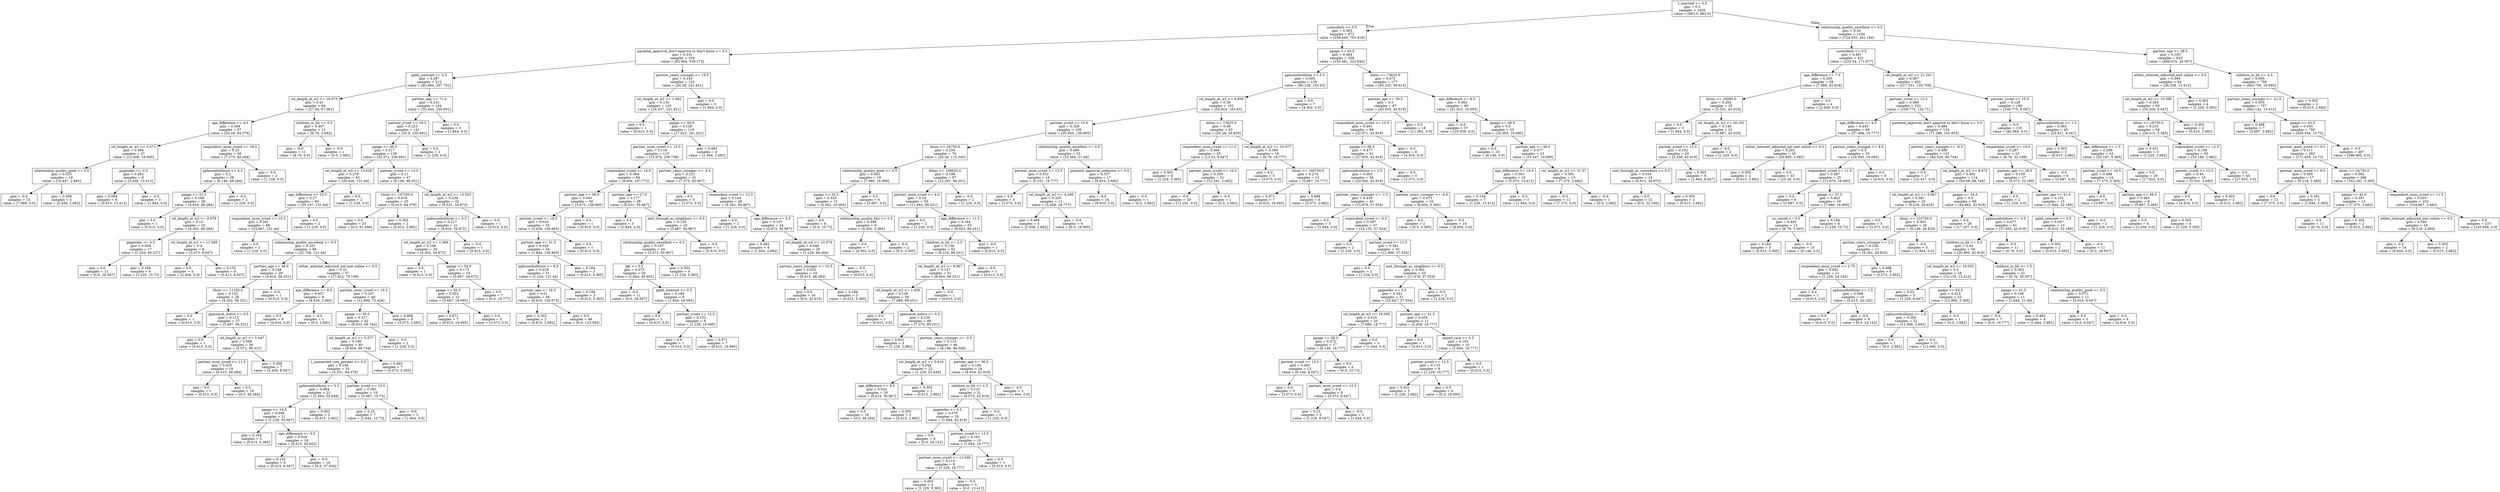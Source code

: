 digraph Tree {
node [shape=box] ;
0 [label="1_married <= 0.5\ngini = 0.5\nsamples = 1926\nvalue = [963.0, 963.0]"] ;
1 [label="coresident <= 0.5\ngini = 0.363\nsamples = 672\nvalue = [238.445, 761.816]"] ;
0 -> 1 [labeldistance=2.5, labelangle=45, headlabel="True"] ;
2 [label="parental_approval_don't approve or don't know <= 0.5\ngini = 0.231\nsamples = 336\nvalue = [82.964, 539.173]"] ;
1 -> 2 ;
3 [label="pphh_internet <= 0.5\ngini = 0.287\nsamples = 213\nvalue = [62.684, 297.752]"] ;
2 -> 3 ;
4 [label="rel_length_at_w2 <= 16.073\ngini = 0.41\nsamples = 69\nvalue = [27.04, 67.061]"] ;
3 -> 4 ;
5 [label="age_difference <= 4.5\ngini = 0.364\nsamples = 57\nvalue = [20.28, 64.379]"] ;
4 -> 5 ;
6 [label="rel_length_at_w2 <= 5.071\ngini = 0.494\nsamples = 27\nvalue = [12.906, 16.095]"] ;
5 -> 6 ;
7 [label="relationship_quality_good <= 0.5\ngini = 0.325\nsamples = 18\nvalue = [10.447, 2.682]"] ;
6 -> 7 ;
8 [label="gini = -0.0\nsamples = 13\nvalue = [7.989, 0.0]"] ;
7 -> 8 ;
9 [label="gini = 0.499\nsamples = 5\nvalue = [2.458, 2.682]"] ;
7 -> 9 ;
10 [label="ppgender <= 0.5\ngini = 0.262\nsamples = 9\nvalue = [2.458, 13.412]"] ;
6 -> 10 ;
11 [label="gini = 0.084\nsamples = 6\nvalue = [0.615, 13.412]"] ;
10 -> 11 ;
12 [label="gini = -0.0\nsamples = 3\nvalue = [1.844, 0.0]"] ;
10 -> 12 ;
13 [label="respondent_mom_yrsed <= 18.0\ngini = 0.23\nsamples = 30\nvalue = [7.375, 48.284]"] ;
5 -> 13 ;
14 [label="pphouseholdsize <= 4.5\ngini = 0.2\nsamples = 28\nvalue = [6.146, 48.284]"] ;
13 -> 14 ;
15 [label="ppage <= 31.5\ngini = 0.168\nsamples = 26\nvalue = [4.916, 48.284]"] ;
14 -> 15 ;
16 [label="gini = 0.0\nsamples = 1\nvalue = [0.615, 0.0]"] ;
15 -> 16 ;
17 [label="rel_length_at_w2 <= 8.078\ngini = 0.15\nsamples = 25\nvalue = [4.302, 48.284]"] ;
15 -> 17 ;
18 [label="ppgender <= 0.5\ngini = 0.058\nsamples = 17\nvalue = [1.229, 40.237]"] ;
17 -> 18 ;
19 [label="gini = 0.0\nsamples = 11\nvalue = [0.0, 29.507]"] ;
18 -> 19 ;
20 [label="gini = 0.184\nsamples = 6\nvalue = [1.229, 10.73]"] ;
18 -> 20 ;
21 [label="rel_length_at_w2 <= 11.568\ngini = 0.4\nsamples = 8\nvalue = [3.073, 8.047]"] ;
17 -> 21 ;
22 [label="gini = 0.0\nsamples = 4\nvalue = [2.458, 0.0]"] ;
21 -> 22 ;
23 [label="gini = 0.132\nsamples = 4\nvalue = [0.615, 8.047]"] ;
21 -> 23 ;
24 [label="gini = -0.0\nsamples = 2\nvalue = [1.229, 0.0]"] ;
14 -> 24 ;
25 [label="gini = -0.0\nsamples = 2\nvalue = [1.229, 0.0]"] ;
13 -> 25 ;
26 [label="children_in_hh <= 0.5\ngini = 0.407\nsamples = 12\nvalue = [6.76, 2.682]"] ;
4 -> 26 ;
27 [label="gini = -0.0\nsamples = 11\nvalue = [6.76, 0.0]"] ;
26 -> 27 ;
28 [label="gini = -0.0\nsamples = 1\nvalue = [0.0, 2.682]"] ;
26 -> 28 ;
29 [label="partner_age <= 71.0\ngini = 0.232\nsamples = 144\nvalue = [35.644, 230.691]"] ;
3 -> 29 ;
30 [label="partner_yrsed <= 18.5\ngini = 0.223\nsamples = 141\nvalue = [33.8, 230.691]"] ;
29 -> 30 ;
31 [label="ppage <= 40.5\ngini = 0.217\nsamples = 139\nvalue = [32.571, 230.691]"] ;
30 -> 31 ;
32 [label="rel_length_at_w2 <= 13.618\ngini = 0.279\nsamples = 92\nvalue = [26.426, 131.44]"] ;
31 -> 32 ;
33 [label="age_difference <= 15.5\ngini = 0.27\nsamples = 90\nvalue = [25.197, 131.44]"] ;
32 -> 33 ;
34 [label="respondent_mom_yrsed <= 10.5\ngini = 0.261\nsamples = 88\nvalue = [23.967, 131.44]"] ;
33 -> 34 ;
35 [label="gini = 0.0\nsamples = 2\nvalue = [1.229, 0.0]"] ;
34 -> 35 ;
36 [label="relationship_quality_excellent <= 0.5\ngini = 0.251\nsamples = 86\nvalue = [22.738, 131.44]"] ;
34 -> 36 ;
37 [label="partner_age <= 48.0\ngini = 0.148\nsamples = 29\nvalue = [4.916, 56.331]"] ;
36 -> 37 ;
38 [label="hhinc <= 11250.0\ngini = 0.132\nsamples = 28\nvalue = [4.302, 56.331]"] ;
37 -> 38 ;
39 [label="gini = 0.0\nsamples = 1\nvalue = [0.615, 0.0]"] ;
38 -> 39 ;
40 [label="ppmsacat_metro <= 0.5\ngini = 0.115\nsamples = 27\nvalue = [3.687, 56.331]"] ;
38 -> 40 ;
41 [label="gini = 0.0\nsamples = 1\nvalue = [0.615, 0.0]"] ;
40 -> 41 ;
42 [label="rel_length_at_w2 <= 5.047\ngini = 0.098\nsamples = 26\nvalue = [3.073, 56.331]"] ;
40 -> 42 ;
43 [label="partner_mom_yrsed <= 11.5\ngini = 0.025\nsamples = 19\nvalue = [0.615, 48.284]"] ;
42 -> 43 ;
44 [label="gini = 0.0\nsamples = 1\nvalue = [0.615, 0.0]"] ;
43 -> 44 ;
45 [label="gini = 0.0\nsamples = 18\nvalue = [0.0, 48.284]"] ;
43 -> 45 ;
46 [label="gini = 0.358\nsamples = 7\nvalue = [2.458, 8.047]"] ;
42 -> 46 ;
47 [label="gini = -0.0\nsamples = 1\nvalue = [0.615, 0.0]"] ;
37 -> 47 ;
48 [label="either_internet_adjusted_not met online <= 0.5\ngini = 0.31\nsamples = 57\nvalue = [17.822, 75.109]"] ;
36 -> 48 ;
49 [label="age_difference <= 9.5\ngini = 0.457\nsamples = 9\nvalue = [4.916, 2.682]"] ;
48 -> 49 ;
50 [label="gini = 0.0\nsamples = 8\nvalue = [4.916, 0.0]"] ;
49 -> 50 ;
51 [label="gini = -0.0\nsamples = 1\nvalue = [0.0, 2.682]"] ;
49 -> 51 ;
52 [label="partner_mom_yrsed <= 16.5\ngini = 0.257\nsamples = 48\nvalue = [12.906, 72.426]"] ;
48 -> 52 ;
53 [label="ppage <= 30.0\ngini = 0.217\nsamples = 42\nvalue = [9.833, 69.744]"] ;
52 -> 53 ;
54 [label="rel_length_at_w2 <= 5.077\ngini = 0.196\nsamples = 40\nvalue = [8.604, 69.744]"] ;
53 -> 54 ;
55 [label="1_unmarried_rom_partner <= 0.5\ngini = 0.146\nsamples = 33\nvalue = [5.531, 64.379]"] ;
54 -> 55 ;
56 [label="pphouseholdsize <= 5.5\ngini = 0.064\nsamples = 23\nvalue = [1.844, 53.649]"] ;
55 -> 56 ;
57 [label="ppage <= 19.5\ngini = 0.046\nsamples = 21\nvalue = [1.229, 50.967]"] ;
56 -> 57 ;
58 [label="gini = 0.184\nsamples = 3\nvalue = [0.615, 5.365]"] ;
57 -> 58 ;
59 [label="age_difference <= 0.5\ngini = 0.026\nsamples = 18\nvalue = [0.615, 45.602]"] ;
57 -> 59 ;
60 [label="gini = 0.132\nsamples = 4\nvalue = [0.615, 8.047]"] ;
59 -> 60 ;
61 [label="gini = -0.0\nsamples = 14\nvalue = [0.0, 37.554]"] ;
59 -> 61 ;
62 [label="gini = 0.303\nsamples = 2\nvalue = [0.615, 2.682]"] ;
56 -> 62 ;
63 [label="partner_yrsed <= 15.0\ngini = 0.381\nsamples = 10\nvalue = [3.687, 10.73]"] ;
55 -> 63 ;
64 [label="gini = 0.25\nsamples = 7\nvalue = [1.844, 10.73]"] ;
63 -> 64 ;
65 [label="gini = -0.0\nsamples = 3\nvalue = [1.844, 0.0]"] ;
63 -> 65 ;
66 [label="gini = 0.463\nsamples = 7\nvalue = [3.073, 5.365]"] ;
54 -> 66 ;
67 [label="gini = -0.0\nsamples = 2\nvalue = [1.229, 0.0]"] ;
53 -> 67 ;
68 [label="gini = 0.498\nsamples = 6\nvalue = [3.073, 2.682]"] ;
52 -> 68 ;
69 [label="gini = 0.0\nsamples = 2\nvalue = [1.229, 0.0]"] ;
33 -> 69 ;
70 [label="gini = 0.0\nsamples = 2\nvalue = [1.229, 0.0]"] ;
32 -> 70 ;
71 [label="partner_yrsed <= 13.5\ngini = 0.11\nsamples = 47\nvalue = [6.146, 99.251]"] ;
31 -> 71 ;
72 [label="hhinc <= 137250.0\ngini = 0.019\nsamples = 25\nvalue = [0.615, 64.379]"] ;
71 -> 72 ;
73 [label="gini = 0.0\nsamples = 23\nvalue = [0.0, 61.696]"] ;
72 -> 73 ;
74 [label="gini = 0.303\nsamples = 2\nvalue = [0.615, 2.682]"] ;
72 -> 74 ;
75 [label="rel_length_at_w2 <= 13.553\ngini = 0.236\nsamples = 22\nvalue = [5.531, 34.872]"] ;
71 -> 75 ;
76 [label="pphouseholdsize <= 4.5\ngini = 0.217\nsamples = 21\nvalue = [4.916, 34.872]"] ;
75 -> 76 ;
77 [label="rel_length_at_w2 <= 1.306\ngini = 0.196\nsamples = 20\nvalue = [4.302, 34.872]"] ;
76 -> 77 ;
78 [label="gini = 0.0\nsamples = 1\nvalue = [0.615, 0.0]"] ;
77 -> 78 ;
79 [label="ppage <= 54.5\ngini = 0.173\nsamples = 19\nvalue = [3.687, 34.872]"] ;
77 -> 79 ;
80 [label="ppage <= 50.5\ngini = 0.303\nsamples = 12\nvalue = [3.687, 16.095]"] ;
79 -> 80 ;
81 [label="gini = 0.071\nsamples = 7\nvalue = [0.615, 16.095]"] ;
80 -> 81 ;
82 [label="gini = 0.0\nsamples = 5\nvalue = [3.073, 0.0]"] ;
80 -> 82 ;
83 [label="gini = 0.0\nsamples = 7\nvalue = [0.0, 18.777]"] ;
79 -> 83 ;
84 [label="gini = -0.0\nsamples = 1\nvalue = [0.615, 0.0]"] ;
76 -> 84 ;
85 [label="gini = -0.0\nsamples = 1\nvalue = [0.615, 0.0]"] ;
75 -> 85 ;
86 [label="gini = 0.0\nsamples = 2\nvalue = [1.229, 0.0]"] ;
30 -> 86 ;
87 [label="gini = 0.0\nsamples = 3\nvalue = [1.844, 0.0]"] ;
29 -> 87 ;
88 [label="partner_years_younger <= 19.5\ngini = 0.143\nsamples = 123\nvalue = [20.28, 241.421]"] ;
2 -> 88 ;
89 [label="rel_length_at_w2 <= 1.062\ngini = 0.132\nsamples = 120\nvalue = [18.437, 241.421]"] ;
88 -> 89 ;
90 [label="gini = 0.0\nsamples = 1\nvalue = [0.615, 0.0]"] ;
89 -> 90 ;
91 [label="ppage <= 59.0\ngini = 0.128\nsamples = 119\nvalue = [17.822, 241.421]"] ;
89 -> 91 ;
92 [label="partner_mom_yrsed <= 13.5\ngini = 0.118\nsamples = 115\nvalue = [15.978, 238.738]"] ;
91 -> 92 ;
93 [label="respondent_yrsed <= 15.0\ngini = 0.084\nsamples = 84\nvalue = [8.604, 187.772]"] ;
92 -> 93 ;
94 [label="partner_age <= 56.5\ngini = 0.043\nsamples = 56\nvalue = [3.073, 136.805]"] ;
93 -> 94 ;
95 [label="partner_yrsed <= 18.5\ngini = 0.035\nsamples = 55\nvalue = [2.458, 136.805]"] ;
94 -> 95 ;
96 [label="partner_age <= 51.5\ngini = 0.026\nsamples = 54\nvalue = [1.844, 136.805]"] ;
95 -> 96 ;
97 [label="pphouseholdsize <= 6.5\ngini = 0.018\nsamples = 51\nvalue = [1.229, 131.44]"] ;
96 -> 97 ;
98 [label="partner_age <= 18.5\ngini = 0.01\nsamples = 48\nvalue = [0.615, 126.075]"] ;
97 -> 98 ;
99 [label="gini = 0.303\nsamples = 2\nvalue = [0.615, 2.682]"] ;
98 -> 99 ;
100 [label="gini = 0.0\nsamples = 46\nvalue = [0.0, 123.393]"] ;
98 -> 100 ;
101 [label="gini = 0.184\nsamples = 3\nvalue = [0.615, 5.365]"] ;
97 -> 101 ;
102 [label="gini = 0.184\nsamples = 3\nvalue = [0.615, 5.365]"] ;
96 -> 102 ;
103 [label="gini = 0.0\nsamples = 1\nvalue = [0.615, 0.0]"] ;
95 -> 103 ;
104 [label="gini = 0.0\nsamples = 1\nvalue = [0.615, 0.0]"] ;
94 -> 104 ;
105 [label="partner_age <= 27.0\ngini = 0.177\nsamples = 28\nvalue = [5.531, 50.967]"] ;
93 -> 105 ;
106 [label="gini = 0.0\nsamples = 3\nvalue = [1.844, 0.0]"] ;
105 -> 106 ;
107 [label="met_through_as_neighbors <= 0.5\ngini = 0.126\nsamples = 25\nvalue = [3.687, 50.967]"] ;
105 -> 107 ;
108 [label="relationship_quality_excellent <= 0.5\ngini = 0.107\nsamples = 24\nvalue = [3.073, 50.967]"] ;
107 -> 108 ;
109 [label="lgb <= 0.5\ngini = 0.075\nsamples = 20\nvalue = [1.844, 45.602]"] ;
108 -> 109 ;
110 [label="gini = -0.0\nsamples = 11\nvalue = [0.0, 29.507]"] ;
109 -> 110 ;
111 [label="pphh_internet <= 0.5\ngini = 0.184\nsamples = 9\nvalue = [1.844, 16.095]"] ;
109 -> 111 ;
112 [label="gini = 0.0\nsamples = 1\nvalue = [0.615, 0.0]"] ;
111 -> 112 ;
113 [label="partner_yrsed <= 12.5\ngini = 0.132\nsamples = 8\nvalue = [1.229, 16.095]"] ;
111 -> 113 ;
114 [label="gini = 0.0\nsamples = 1\nvalue = [0.615, 0.0]"] ;
113 -> 114 ;
115 [label="gini = 0.071\nsamples = 7\nvalue = [0.615, 16.095]"] ;
113 -> 115 ;
116 [label="gini = 0.303\nsamples = 4\nvalue = [1.229, 5.365]"] ;
108 -> 116 ;
117 [label="gini = -0.0\nsamples = 1\nvalue = [0.615, 0.0]"] ;
107 -> 117 ;
118 [label="partner_years_younger <= -4.5\ngini = 0.221\nsamples = 31\nvalue = [7.375, 50.967]"] ;
92 -> 118 ;
119 [label="gini = 0.0\nsamples = 5\nvalue = [3.073, 0.0]"] ;
118 -> 119 ;
120 [label="respondent_yrsed <= 12.5\ngini = 0.144\nsamples = 26\nvalue = [4.302, 50.967]"] ;
118 -> 120 ;
121 [label="gini = 0.0\nsamples = 2\nvalue = [1.229, 0.0]"] ;
120 -> 121 ;
122 [label="age_difference <= 0.5\ngini = 0.107\nsamples = 24\nvalue = [3.073, 50.967]"] ;
120 -> 122 ;
123 [label="gini = 0.483\nsamples = 4\nvalue = [1.844, 2.682]"] ;
122 -> 123 ;
124 [label="rel_length_at_w2 <= 10.574\ngini = 0.048\nsamples = 20\nvalue = [1.229, 48.284]"] ;
122 -> 124 ;
125 [label="partner_years_younger <= 10.5\ngini = 0.025\nsamples = 19\nvalue = [0.615, 48.284]"] ;
124 -> 125 ;
126 [label="gini = 0.0\nsamples = 16\nvalue = [0.0, 42.919]"] ;
125 -> 126 ;
127 [label="gini = 0.184\nsamples = 3\nvalue = [0.615, 5.365]"] ;
125 -> 127 ;
128 [label="gini = -0.0\nsamples = 1\nvalue = [0.615, 0.0]"] ;
124 -> 128 ;
129 [label="gini = 0.483\nsamples = 4\nvalue = [1.844, 2.682]"] ;
91 -> 129 ;
130 [label="gini = 0.0\nsamples = 3\nvalue = [1.844, 0.0]"] ;
88 -> 130 ;
131 [label="ppage <= 43.5\ngini = 0.484\nsamples = 336\nvalue = [155.481, 222.643]"] ;
1 -> 131 ;
132 [label="pphouseholdsize <= 5.5\ngini = 0.393\nsamples = 159\nvalue = [60.226, 163.63]"] ;
131 -> 132 ;
133 [label="rel_length_at_w2 <= 8.959\ngini = 0.38\nsamples = 152\nvalue = [55.924, 163.63]"] ;
132 -> 133 ;
134 [label="partner_yrsed <= 15.0\ngini = 0.328\nsamples = 109\nvalue = [35.644, 136.805]"] ;
133 -> 134 ;
135 [label="hhinc <= 34750.0\ngini = 0.254\nsamples = 76\nvalue = [20.28, 115.345]"] ;
134 -> 135 ;
136 [label="relationship_quality_good <= 0.5\ngini = 0.443\nsamples = 19\nvalue = [7.989, 16.095]"] ;
135 -> 136 ;
137 [label="ppage <= 25.5\ngini = 0.333\nsamples = 13\nvalue = [4.302, 16.095]"] ;
136 -> 137 ;
138 [label="gini = 0.0\nsamples = 4\nvalue = [0.0, 10.73]"] ;
137 -> 138 ;
139 [label="relationship_quality_fair <= 0.5\ngini = 0.494\nsamples = 9\nvalue = [4.302, 5.365]"] ;
137 -> 139 ;
140 [label="gini = 0.0\nsamples = 7\nvalue = [4.302, 0.0]"] ;
139 -> 140 ;
141 [label="gini = -0.0\nsamples = 2\nvalue = [0.0, 5.365]"] ;
139 -> 141 ;
142 [label="gini = 0.0\nsamples = 6\nvalue = [3.687, 0.0]"] ;
136 -> 142 ;
143 [label="hhinc <= 168625.0\ngini = 0.196\nsamples = 57\nvalue = [12.291, 99.251]"] ;
135 -> 143 ;
144 [label="partner_mom_yrsed <= 4.0\ngini = 0.18\nsamples = 55\nvalue = [11.062, 99.251]"] ;
143 -> 144 ;
145 [label="gini = 0.0\nsamples = 2\nvalue = [1.229, 0.0]"] ;
144 -> 145 ;
146 [label="age_difference <= 11.5\ngini = 0.164\nsamples = 53\nvalue = [9.833, 99.251]"] ;
144 -> 146 ;
147 [label="children_in_hh <= 2.5\ngini = 0.156\nsamples = 52\nvalue = [9.218, 99.251]"] ;
146 -> 147 ;
148 [label="rel_length_at_w2 <= 8.067\ngini = 0.147\nsamples = 51\nvalue = [8.604, 99.251]"] ;
147 -> 148 ;
149 [label="rel_length_at_w2 <= 1.456\ngini = 0.138\nsamples = 50\nvalue = [7.989, 99.251]"] ;
148 -> 149 ;
150 [label="gini = 0.0\nsamples = 1\nvalue = [0.615, 0.0]"] ;
149 -> 150 ;
151 [label="ppmsacat_metro <= 0.5\ngini = 0.129\nsamples = 49\nvalue = [7.375, 99.251]"] ;
149 -> 151 ;
152 [label="gini = 0.431\nsamples = 3\nvalue = [1.229, 2.682]"] ;
151 -> 152 ;
153 [label="partner_years_younger <= -0.5\ngini = 0.113\nsamples = 46\nvalue = [6.146, 96.568]"] ;
151 -> 153 ;
154 [label="rel_length_at_w2 <= 5.616\ngini = 0.044\nsamples = 22\nvalue = [1.229, 53.649]"] ;
153 -> 154 ;
155 [label="age_difference <= 8.5\ngini = 0.024\nsamples = 20\nvalue = [0.615, 50.967]"] ;
154 -> 155 ;
156 [label="gini = 0.0\nsamples = 18\nvalue = [0.0, 48.284]"] ;
155 -> 156 ;
157 [label="gini = 0.303\nsamples = 2\nvalue = [0.615, 2.682]"] ;
155 -> 157 ;
158 [label="gini = 0.303\nsamples = 2\nvalue = [0.615, 2.682]"] ;
154 -> 158 ;
159 [label="partner_age <= 36.0\ngini = 0.184\nsamples = 24\nvalue = [4.916, 42.919]"] ;
153 -> 159 ;
160 [label="children_in_hh <= 1.5\ngini = 0.125\nsamples = 21\nvalue = [3.073, 42.919]"] ;
159 -> 160 ;
161 [label="ppgender <= 0.5\ngini = 0.079\nsamples = 19\nvalue = [1.844, 42.919]"] ;
160 -> 161 ;
162 [label="gini = 0.0\nsamples = 9\nvalue = [0.0, 24.142]"] ;
161 -> 162 ;
163 [label="partner_yrsed <= 13.5\ngini = 0.163\nsamples = 10\nvalue = [1.844, 18.777]"] ;
161 -> 163 ;
164 [label="partner_mom_yrsed <= 12.548\ngini = 0.115\nsamples = 9\nvalue = [1.229, 18.777]"] ;
163 -> 164 ;
165 [label="gini = 0.303\nsamples = 4\nvalue = [1.229, 5.365]"] ;
164 -> 165 ;
166 [label="gini = -0.0\nsamples = 5\nvalue = [0.0, 13.412]"] ;
164 -> 166 ;
167 [label="gini = 0.0\nsamples = 1\nvalue = [0.615, 0.0]"] ;
163 -> 167 ;
168 [label="gini = -0.0\nsamples = 2\nvalue = [1.229, 0.0]"] ;
160 -> 168 ;
169 [label="gini = -0.0\nsamples = 3\nvalue = [1.844, 0.0]"] ;
159 -> 169 ;
170 [label="gini = -0.0\nsamples = 1\nvalue = [0.615, 0.0]"] ;
148 -> 170 ;
171 [label="gini = -0.0\nsamples = 1\nvalue = [0.615, 0.0]"] ;
147 -> 171 ;
172 [label="gini = -0.0\nsamples = 1\nvalue = [0.615, 0.0]"] ;
146 -> 172 ;
173 [label="gini = -0.0\nsamples = 2\nvalue = [1.229, 0.0]"] ;
143 -> 173 ;
174 [label="relationship_quality_excellent <= 0.5\ngini = 0.486\nsamples = 33\nvalue = [15.364, 21.46]"] ;
134 -> 174 ;
175 [label="partner_mom_yrsed <= 12.5\ngini = 0.352\nsamples = 16\nvalue = [5.531, 18.777]"] ;
174 -> 175 ;
176 [label="gini = 0.0\nsamples = 5\nvalue = [3.073, 0.0]"] ;
175 -> 176 ;
177 [label="rel_length_at_w2 <= 4.299\ngini = 0.205\nsamples = 11\nvalue = [2.458, 18.777]"] ;
175 -> 177 ;
178 [label="gini = 0.499\nsamples = 5\nvalue = [2.458, 2.682]"] ;
177 -> 178 ;
179 [label="gini = -0.0\nsamples = 6\nvalue = [0.0, 16.095]"] ;
177 -> 179 ;
180 [label="parental_approval_unknown <= 0.5\ngini = 0.337\nsamples = 17\nvalue = [9.833, 2.682]"] ;
174 -> 180 ;
181 [label="gini = -0.0\nsamples = 16\nvalue = [9.833, 0.0]"] ;
180 -> 181 ;
182 [label="gini = -0.0\nsamples = 1\nvalue = [0.0, 2.682]"] ;
180 -> 182 ;
183 [label="hhinc <= 73625.0\ngini = 0.49\nsamples = 43\nvalue = [20.28, 26.825]"] ;
133 -> 183 ;
184 [label="respondent_mom_yrsed <= 11.5\ngini = 0.468\nsamples = 25\nvalue = [13.52, 8.047]"] ;
183 -> 184 ;
185 [label="gini = 0.303\nsamples = 4\nvalue = [1.229, 5.365]"] ;
184 -> 185 ;
186 [label="partner_mom_yrsed <= 16.5\ngini = 0.294\nsamples = 21\nvalue = [12.291, 2.682]"] ;
184 -> 186 ;
187 [label="gini = -0.0\nsamples = 20\nvalue = [12.291, 0.0]"] ;
186 -> 187 ;
188 [label="gini = -0.0\nsamples = 1\nvalue = [0.0, 2.682]"] ;
186 -> 188 ;
189 [label="rel_length_at_w2 <= 10.077\ngini = 0.389\nsamples = 18\nvalue = [6.76, 18.777]"] ;
183 -> 189 ;
190 [label="gini = 0.0\nsamples = 5\nvalue = [3.073, 0.0]"] ;
189 -> 190 ;
191 [label="hhinc <= 149750.0\ngini = 0.274\nsamples = 13\nvalue = [3.687, 18.777]"] ;
189 -> 191 ;
192 [label="gini = 0.071\nsamples = 7\nvalue = [0.615, 16.095]"] ;
191 -> 192 ;
193 [label="gini = 0.498\nsamples = 6\nvalue = [3.073, 2.682]"] ;
191 -> 193 ;
194 [label="gini = 0.0\nsamples = 7\nvalue = [4.302, 0.0]"] ;
132 -> 194 ;
195 [label="hhinc <= 73625.0\ngini = 0.472\nsamples = 177\nvalue = [95.255, 59.014]"] ;
131 -> 195 ;
196 [label="partner_age <= 59.5\ngini = 0.5\nsamples = 87\nvalue = [43.633, 42.919]"] ;
195 -> 196 ;
197 [label="respondent_mom_yrsed <= 15.0\ngini = 0.491\nsamples = 69\nvalue = [32.571, 42.919]"] ;
196 -> 197 ;
198 [label="ppage <= 66.5\ngini = 0.477\nsamples = 61\nvalue = [27.655, 42.919]"] ;
197 -> 198 ;
199 [label="pphouseholdsize <= 2.5\ngini = 0.463\nsamples = 56\nvalue = [24.582, 42.919]"] ;
198 -> 199 ;
200 [label="partner_years_younger <= -1.5\ngini = 0.419\nsamples = 40\nvalue = [15.978, 37.554]"] ;
199 -> 200 ;
201 [label="gini = 0.0\nsamples = 3\nvalue = [1.844, 0.0]"] ;
200 -> 201 ;
202 [label="respondent_yrsed <= 9.5\ngini = 0.397\nsamples = 37\nvalue = [14.135, 37.554]"] ;
200 -> 202 ;
203 [label="gini = 0.0\nsamples = 2\nvalue = [1.229, 0.0]"] ;
202 -> 203 ;
204 [label="partner_yrsed <= 11.5\ngini = 0.381\nsamples = 35\nvalue = [12.906, 37.554]"] ;
202 -> 204 ;
205 [label="gini = 0.0\nsamples = 2\nvalue = [1.229, 0.0]"] ;
204 -> 205 ;
206 [label="met_through_as_neighbors <= 0.5\ngini = 0.362\nsamples = 33\nvalue = [11.676, 37.554]"] ;
204 -> 206 ;
207 [label="ppgender <= 0.5\ngini = 0.341\nsamples = 31\nvalue = [10.447, 37.554]"] ;
206 -> 207 ;
208 [label="rel_length_at_w2 <= 16.095\ngini = 0.419\nsamples = 20\nvalue = [7.989, 18.777]"] ;
207 -> 208 ;
209 [label="ppage <= 58.0\ngini = 0.372\nsamples = 17\nvalue = [6.146, 18.777]"] ;
208 -> 209 ;
210 [label="partner_yrsed <= 13.5\ngini = 0.491\nsamples = 13\nvalue = [6.146, 8.047]"] ;
209 -> 210 ;
211 [label="gini = 0.0\nsamples = 5\nvalue = [3.073, 0.0]"] ;
210 -> 211 ;
212 [label="partner_mom_yrsed <= 12.5\ngini = 0.4\nsamples = 8\nvalue = [3.073, 8.047]"] ;
210 -> 212 ;
213 [label="gini = 0.23\nsamples = 5\nvalue = [1.229, 8.047]"] ;
212 -> 213 ;
214 [label="gini = -0.0\nsamples = 3\nvalue = [1.844, 0.0]"] ;
212 -> 214 ;
215 [label="gini = 0.0\nsamples = 4\nvalue = [0.0, 10.73]"] ;
209 -> 215 ;
216 [label="gini = 0.0\nsamples = 3\nvalue = [1.844, 0.0]"] ;
208 -> 216 ;
217 [label="partner_age <= 41.5\ngini = 0.205\nsamples = 11\nvalue = [2.458, 18.777]"] ;
207 -> 217 ;
218 [label="gini = 0.0\nsamples = 1\nvalue = [0.615, 0.0]"] ;
217 -> 218 ;
219 [label="mixed_race <= 0.5\ngini = 0.163\nsamples = 10\nvalue = [1.844, 18.777]"] ;
217 -> 219 ;
220 [label="partner_yrsed <= 12.5\ngini = 0.115\nsamples = 9\nvalue = [1.229, 18.777]"] ;
219 -> 220 ;
221 [label="gini = 0.431\nsamples = 3\nvalue = [1.229, 2.682]"] ;
220 -> 221 ;
222 [label="gini = 0.0\nsamples = 6\nvalue = [0.0, 16.095]"] ;
220 -> 222 ;
223 [label="gini = 0.0\nsamples = 1\nvalue = [0.615, 0.0]"] ;
219 -> 223 ;
224 [label="gini = -0.0\nsamples = 2\nvalue = [1.229, 0.0]"] ;
206 -> 224 ;
225 [label="partner_years_younger <= -4.5\ngini = 0.473\nsamples = 16\nvalue = [8.604, 5.365]"] ;
199 -> 225 ;
226 [label="gini = 0.0\nsamples = 2\nvalue = [0.0, 5.365]"] ;
225 -> 226 ;
227 [label="gini = -0.0\nsamples = 14\nvalue = [8.604, 0.0]"] ;
225 -> 227 ;
228 [label="gini = -0.0\nsamples = 5\nvalue = [3.073, 0.0]"] ;
198 -> 228 ;
229 [label="gini = -0.0\nsamples = 8\nvalue = [4.916, 0.0]"] ;
197 -> 229 ;
230 [label="gini = 0.0\nsamples = 18\nvalue = [11.062, 0.0]"] ;
196 -> 230 ;
231 [label="age_difference <= 6.5\ngini = 0.362\nsamples = 90\nvalue = [51.622, 16.095]"] ;
195 -> 231 ;
232 [label="gini = -0.0\nsamples = 57\nvalue = [35.029, 0.0]"] ;
231 -> 232 ;
233 [label="ppage <= 49.5\ngini = 0.5\nsamples = 33\nvalue = [16.593, 16.095]"] ;
231 -> 233 ;
234 [label="gini = 0.0\nsamples = 10\nvalue = [6.146, 0.0]"] ;
233 -> 234 ;
235 [label="partner_age <= 46.0\ngini = 0.477\nsamples = 23\nvalue = [10.447, 16.095]"] ;
233 -> 235 ;
236 [label="age_difference <= 19.0\ngini = 0.303\nsamples = 10\nvalue = [3.073, 13.412]"] ;
235 -> 236 ;
237 [label="gini = 0.154\nsamples = 7\nvalue = [1.229, 13.412]"] ;
236 -> 237 ;
238 [label="gini = -0.0\nsamples = 3\nvalue = [1.844, 0.0]"] ;
236 -> 238 ;
239 [label="rel_length_at_w2 <= 31.57\ngini = 0.391\nsamples = 13\nvalue = [7.375, 2.682]"] ;
235 -> 239 ;
240 [label="gini = -0.0\nsamples = 12\nvalue = [7.375, 0.0]"] ;
239 -> 240 ;
241 [label="gini = -0.0\nsamples = 1\nvalue = [0.0, 2.682]"] ;
239 -> 241 ;
242 [label="relationship_quality_excellent <= 0.5\ngini = 0.34\nsamples = 1254\nvalue = [724.555, 201.184]"] ;
0 -> 242 [labeldistance=2.5, labelangle=-45, headlabel="False"] ;
243 [label="coresident <= 0.5\ngini = 0.491\nsamples = 431\nvalue = [225.54, 171.677]"] ;
242 -> 243 ;
244 [label="age_difference <= 7.5\ngini = 0.265\nsamples = 29\nvalue = [7.989, 42.919]"] ;
243 -> 244 ;
245 [label="hhinc <= 10000.0\ngini = 0.202\nsamples = 25\nvalue = [5.531, 42.919]"] ;
244 -> 245 ;
246 [label="gini = 0.0\nsamples = 3\nvalue = [1.844, 0.0]"] ;
245 -> 246 ;
247 [label="rel_length_at_w2 <= 50.101\ngini = 0.146\nsamples = 22\nvalue = [3.687, 42.919]"] ;
245 -> 247 ;
248 [label="partner_yrsed <= 13.5\ngini = 0.102\nsamples = 20\nvalue = [2.458, 42.919]"] ;
247 -> 248 ;
249 [label="met_through_as_coworkers <= 0.5\ngini = 0.034\nsamples = 14\nvalue = [0.615, 34.872]"] ;
248 -> 249 ;
250 [label="gini = 0.0\nsamples = 12\nvalue = [0.0, 32.189]"] ;
249 -> 250 ;
251 [label="gini = 0.303\nsamples = 2\nvalue = [0.615, 2.682]"] ;
249 -> 251 ;
252 [label="gini = 0.303\nsamples = 6\nvalue = [1.844, 8.047]"] ;
248 -> 252 ;
253 [label="gini = -0.0\nsamples = 2\nvalue = [1.229, 0.0]"] ;
247 -> 253 ;
254 [label="gini = -0.0\nsamples = 4\nvalue = [2.458, 0.0]"] ;
244 -> 254 ;
255 [label="rel_length_at_w2 <= 21.541\ngini = 0.467\nsamples = 402\nvalue = [217.551, 128.758]"] ;
243 -> 255 ;
256 [label="partner_yrsed <= 12.5\ngini = 0.499\nsamples = 222\nvalue = [108.775, 120.71]"] ;
255 -> 256 ;
257 [label="age_difference <= 4.5\ngini = 0.445\nsamples = 68\nvalue = [37.488, 18.777]"] ;
256 -> 257 ;
258 [label="either_internet_adjusted_not met online <= 0.5\ngini = 0.202\nsamples = 35\nvalue = [20.895, 2.682]"] ;
257 -> 258 ;
259 [label="gini = 0.303\nsamples = 2\nvalue = [0.615, 2.682]"] ;
258 -> 259 ;
260 [label="gini = 0.0\nsamples = 33\nvalue = [20.28, 0.0]"] ;
258 -> 260 ;
261 [label="partner_years_younger <= 8.0\ngini = 0.5\nsamples = 33\nvalue = [16.593, 16.095]"] ;
257 -> 261 ;
262 [label="respondent_yrsed <= 11.5\ngini = 0.487\nsamples = 25\nvalue = [11.676, 16.095]"] ;
261 -> 262 ;
263 [label="gini = 0.0\nsamples = 6\nvalue = [3.687, 0.0]"] ;
262 -> 263 ;
264 [label="ppage <= 37.5\ngini = 0.443\nsamples = 19\nvalue = [7.989, 16.095]"] ;
262 -> 264 ;
265 [label="us_raised <= 0.5\ngini = 0.493\nsamples = 13\nvalue = [6.76, 5.365]"] ;
264 -> 265 ;
266 [label="gini = 0.184\nsamples = 3\nvalue = [0.615, 5.365]"] ;
265 -> 266 ;
267 [label="gini = -0.0\nsamples = 10\nvalue = [6.146, 0.0]"] ;
265 -> 267 ;
268 [label="gini = 0.184\nsamples = 6\nvalue = [1.229, 10.73]"] ;
264 -> 268 ;
269 [label="gini = 0.0\nsamples = 8\nvalue = [4.916, 0.0]"] ;
261 -> 269 ;
270 [label="parental_approval_don't approve or don't know <= 0.5\ngini = 0.484\nsamples = 154\nvalue = [71.288, 101.933]"] ;
256 -> 270 ;
271 [label="partner_years_younger <= -6.5\ngini = 0.499\nsamples = 131\nvalue = [64.528, 69.744]"] ;
270 -> 271 ;
272 [label="gini = 0.0\nsamples = 17\nvalue = [10.447, 0.0]"] ;
271 -> 272 ;
273 [label="rel_length_at_w2 <= 8.072\ngini = 0.492\nsamples = 114\nvalue = [54.08, 69.744]"] ;
271 -> 273 ;
274 [label="rel_length_at_w2 <= 5.067\ngini = 0.381\nsamples = 25\nvalue = [9.218, 26.825]"] ;
273 -> 274 ;
275 [label="gini = 0.0\nsamples = 5\nvalue = [3.073, 0.0]"] ;
274 -> 275 ;
276 [label="hhinc <= 124750.0\ngini = 0.303\nsamples = 20\nvalue = [6.146, 26.825]"] ;
274 -> 276 ;
277 [label="partner_years_younger <= 2.5\ngini = 0.238\nsamples = 17\nvalue = [4.302, 26.825]"] ;
276 -> 277 ;
278 [label="respondent_mom_yrsed <= 2.75\ngini = 0.092\nsamples = 11\nvalue = [1.229, 24.142]"] ;
277 -> 278 ;
279 [label="gini = 0.0\nsamples = 1\nvalue = [0.615, 0.0]"] ;
278 -> 279 ;
280 [label="pphouseholdsize <= 1.5\ngini = 0.048\nsamples = 10\nvalue = [0.615, 24.142]"] ;
278 -> 280 ;
281 [label="gini = 0.0\nsamples = 1\nvalue = [0.615, 0.0]"] ;
280 -> 281 ;
282 [label="gini = -0.0\nsamples = 9\nvalue = [0.0, 24.142]"] ;
280 -> 282 ;
283 [label="gini = 0.498\nsamples = 6\nvalue = [3.073, 2.682]"] ;
277 -> 283 ;
284 [label="gini = -0.0\nsamples = 3\nvalue = [1.844, 0.0]"] ;
276 -> 284 ;
285 [label="ppage <= 34.5\ngini = 0.5\nsamples = 89\nvalue = [44.862, 42.919]"] ;
273 -> 285 ;
286 [label="gini = 0.0\nsamples = 28\nvalue = [17.207, 0.0]"] ;
285 -> 286 ;
287 [label="pphouseholdsize <= 4.5\ngini = 0.477\nsamples = 61\nvalue = [27.655, 42.919]"] ;
285 -> 287 ;
288 [label="children_in_hh <= 0.5\ngini = 0.44\nsamples = 50\nvalue = [20.895, 42.919]"] ;
287 -> 288 ;
289 [label="rel_length_at_w2 <= 10.053\ngini = 0.5\nsamples = 28\nvalue = [14.135, 13.412]"] ;
288 -> 289 ;
290 [label="gini = 0.23\nsamples = 5\nvalue = [1.229, 8.047]"] ;
289 -> 290 ;
291 [label="ppage <= 63.5\ngini = 0.415\nsamples = 23\nvalue = [12.906, 5.365]"] ;
289 -> 291 ;
292 [label="pphouseholdsize <= 1.5\ngini = 0.285\nsamples = 22\nvalue = [12.906, 2.682]"] ;
291 -> 292 ;
293 [label="gini = 0.0\nsamples = 1\nvalue = [0.0, 2.682]"] ;
292 -> 293 ;
294 [label="gini = -0.0\nsamples = 21\nvalue = [12.906, 0.0]"] ;
292 -> 294 ;
295 [label="gini = -0.0\nsamples = 1\nvalue = [0.0, 2.682]"] ;
291 -> 295 ;
296 [label="children_in_hh <= 1.5\ngini = 0.303\nsamples = 22\nvalue = [6.76, 29.507]"] ;
288 -> 296 ;
297 [label="ppage <= 41.5\ngini = 0.146\nsamples = 11\nvalue = [1.844, 21.46]"] ;
296 -> 297 ;
298 [label="gini = -0.0\nsamples = 7\nvalue = [0.0, 18.777]"] ;
297 -> 298 ;
299 [label="gini = 0.483\nsamples = 4\nvalue = [1.844, 2.682]"] ;
297 -> 299 ;
300 [label="relationship_quality_good <= 0.5\ngini = 0.471\nsamples = 11\nvalue = [4.916, 8.047]"] ;
296 -> 300 ;
301 [label="gini = 0.0\nsamples = 3\nvalue = [0.0, 8.047]"] ;
300 -> 301 ;
302 [label="gini = -0.0\nsamples = 8\nvalue = [4.916, 0.0]"] ;
300 -> 302 ;
303 [label="gini = -0.0\nsamples = 11\nvalue = [6.76, 0.0]"] ;
287 -> 303 ;
304 [label="respondent_yrsed <= 16.5\ngini = 0.287\nsamples = 23\nvalue = [6.76, 32.189]"] ;
270 -> 304 ;
305 [label="partner_age <= 28.5\ngini = 0.159\nsamples = 17\nvalue = [3.073, 32.189]"] ;
304 -> 305 ;
306 [label="gini = 0.0\nsamples = 2\nvalue = [1.229, 0.0]"] ;
305 -> 306 ;
307 [label="partner_age <= 61.0\ngini = 0.102\nsamples = 15\nvalue = [1.844, 32.189]"] ;
305 -> 307 ;
308 [label="pphh_internet <= 0.5\ngini = 0.037\nsamples = 13\nvalue = [0.615, 32.189]"] ;
307 -> 308 ;
309 [label="gini = 0.303\nsamples = 2\nvalue = [0.615, 2.682]"] ;
308 -> 309 ;
310 [label="gini = -0.0\nsamples = 11\nvalue = [0.0, 29.507]"] ;
308 -> 310 ;
311 [label="gini = -0.0\nsamples = 2\nvalue = [1.229, 0.0]"] ;
307 -> 311 ;
312 [label="gini = -0.0\nsamples = 6\nvalue = [3.687, 0.0]"] ;
304 -> 312 ;
313 [label="partner_yrsed <= 15.0\ngini = 0.128\nsamples = 180\nvalue = [108.775, 8.047]"] ;
255 -> 313 ;
314 [label="gini = -0.0\nsamples = 135\nvalue = [82.964, 0.0]"] ;
313 -> 314 ;
315 [label="pphouseholdsize <= 1.5\ngini = 0.362\nsamples = 45\nvalue = [25.811, 8.047]"] ;
313 -> 315 ;
316 [label="gini = 0.303\nsamples = 2\nvalue = [0.615, 2.682]"] ;
315 -> 316 ;
317 [label="age_difference <= 1.5\ngini = 0.289\nsamples = 43\nvalue = [25.197, 5.365]"] ;
315 -> 317 ;
318 [label="partner_yrsed <= 16.5\ngini = 0.488\nsamples = 14\nvalue = [7.375, 5.365]"] ;
317 -> 318 ;
319 [label="gini = 0.0\nsamples = 6\nvalue = [3.687, 0.0]"] ;
318 -> 319 ;
320 [label="partner_age <= 48.5\ngini = 0.483\nsamples = 8\nvalue = [3.687, 5.365]"] ;
318 -> 320 ;
321 [label="gini = 0.0\nsamples = 4\nvalue = [2.458, 0.0]"] ;
320 -> 321 ;
322 [label="gini = 0.303\nsamples = 4\nvalue = [1.229, 5.365]"] ;
320 -> 322 ;
323 [label="gini = 0.0\nsamples = 29\nvalue = [17.822, 0.0]"] ;
317 -> 323 ;
324 [label="partner_age <= 28.5\ngini = 0.105\nsamples = 823\nvalue = [499.015, 29.507]"] ;
242 -> 324 ;
325 [label="either_internet_adjusted_met online <= 0.5\ngini = 0.394\nsamples = 64\nvalue = [36.258, 13.412]"] ;
324 -> 325 ;
326 [label="rel_length_at_w2 <= 15.096\ngini = 0.304\nsamples = 60\nvalue = [35.029, 8.047]"] ;
325 -> 326 ;
327 [label="hhinc <= 19750.0\ngini = 0.233\nsamples = 58\nvalue = [34.415, 5.365]"] ;
326 -> 327 ;
328 [label="gini = 0.431\nsamples = 3\nvalue = [1.229, 2.682]"] ;
327 -> 328 ;
329 [label="respondent_yrsed <= 12.5\ngini = 0.138\nsamples = 55\nvalue = [33.186, 2.682]"] ;
327 -> 329 ;
330 [label="partner_yrsed <= 13.5\ngini = 0.44\nsamples = 10\nvalue = [5.531, 2.682]"] ;
329 -> 330 ;
331 [label="gini = 0.0\nsamples = 8\nvalue = [4.916, 0.0]"] ;
330 -> 331 ;
332 [label="gini = 0.303\nsamples = 2\nvalue = [0.615, 2.682]"] ;
330 -> 332 ;
333 [label="gini = -0.0\nsamples = 45\nvalue = [27.655, 0.0]"] ;
329 -> 333 ;
334 [label="gini = 0.303\nsamples = 2\nvalue = [0.615, 2.682]"] ;
326 -> 334 ;
335 [label="gini = 0.303\nsamples = 4\nvalue = [1.229, 5.365]"] ;
325 -> 335 ;
336 [label="children_in_hh <= 4.5\ngini = 0.065\nsamples = 759\nvalue = [462.756, 16.095]"] ;
324 -> 336 ;
337 [label="partner_years_younger <= -21.0\ngini = 0.055\nsamples = 757\nvalue = [462.142, 13.412]"] ;
336 -> 337 ;
338 [label="gini = 0.488\nsamples = 7\nvalue = [3.687, 2.682]"] ;
337 -> 338 ;
339 [label="ppage <= 43.5\ngini = 0.045\nsamples = 750\nvalue = [458.454, 10.73]"] ;
337 -> 339 ;
340 [label="partner_mom_yrsed <= 9.5\ngini = 0.111\nsamples = 283\nvalue = [171.459, 10.73]"] ;
339 -> 340 ;
341 [label="partner_mom_yrsed <= 6.5\ngini = 0.465\nsamples = 17\nvalue = [9.218, 5.365]"] ;
340 -> 341 ;
342 [label="gini = 0.0\nsamples = 12\nvalue = [7.375, 0.0]"] ;
341 -> 342 ;
343 [label="gini = 0.381\nsamples = 5\nvalue = [1.844, 5.365]"] ;
341 -> 343 ;
344 [label="hhinc <= 24750.0\ngini = 0.062\nsamples = 266\nvalue = [162.241, 5.365]"] ;
340 -> 344 ;
345 [label="ppage <= 42.0\ngini = 0.391\nsamples = 13\nvalue = [7.375, 2.682]"] ;
344 -> 345 ;
346 [label="gini = -0.0\nsamples = 11\nvalue = [6.76, 0.0]"] ;
345 -> 346 ;
347 [label="gini = 0.303\nsamples = 2\nvalue = [0.615, 2.682]"] ;
345 -> 347 ;
348 [label="respondent_mom_yrsed <= 11.5\ngini = 0.033\nsamples = 253\nvalue = [154.867, 2.682]"] ;
344 -> 348 ;
349 [label="either_internet_adjusted_met online <= 0.5\ngini = 0.349\nsamples = 16\nvalue = [9.218, 2.682]"] ;
348 -> 349 ;
350 [label="gini = -0.0\nsamples = 14\nvalue = [8.604, 0.0]"] ;
349 -> 350 ;
351 [label="gini = 0.303\nsamples = 2\nvalue = [0.615, 2.682]"] ;
349 -> 351 ;
352 [label="gini = 0.0\nsamples = 237\nvalue = [145.648, 0.0]"] ;
348 -> 352 ;
353 [label="gini = -0.0\nsamples = 467\nvalue = [286.995, 0.0]"] ;
339 -> 353 ;
354 [label="gini = 0.303\nsamples = 2\nvalue = [0.615, 2.682]"] ;
336 -> 354 ;
}